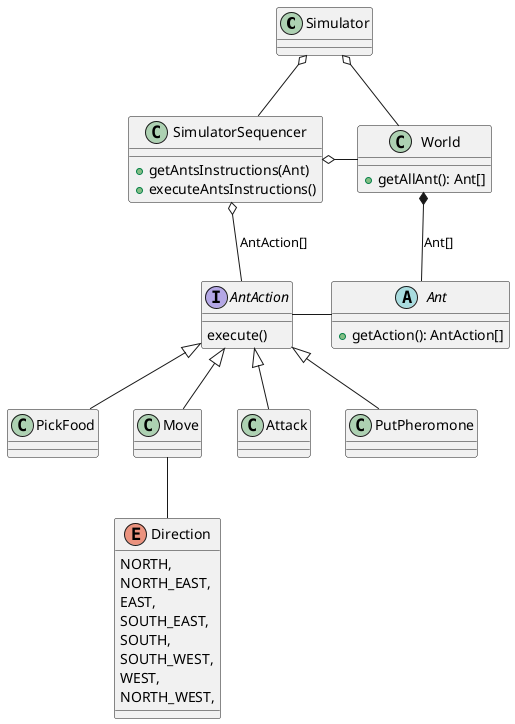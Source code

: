 @startuml

class Simulator {

}

abstract Ant {
    + getAction(): AntAction[]
}

class SimulatorSequencer {
    + getAntsInstructions(Ant)
    + executeAntsInstructions()
}



interface AntAction {
    execute()
}

class World {
    + getAllAnt(): Ant[]
}

enum Direction {
    NORTH,
    NORTH_EAST,
    EAST,
    SOUTH_EAST,
    SOUTH,
    SOUTH_WEST,
    WEST,
    NORTH_WEST,
}




AntAction <|-- PickFood
AntAction <|-- Move
AntAction <|-- Attack
AntAction <|-- PutPheromone


AntAction - Ant
World *-- Ant: Ant[]

Simulator o-- World
Simulator o-- SimulatorSequencer
SimulatorSequencer o- World



SimulatorSequencer o-- AntAction: AntAction[]


Move -- Direction

@enduml